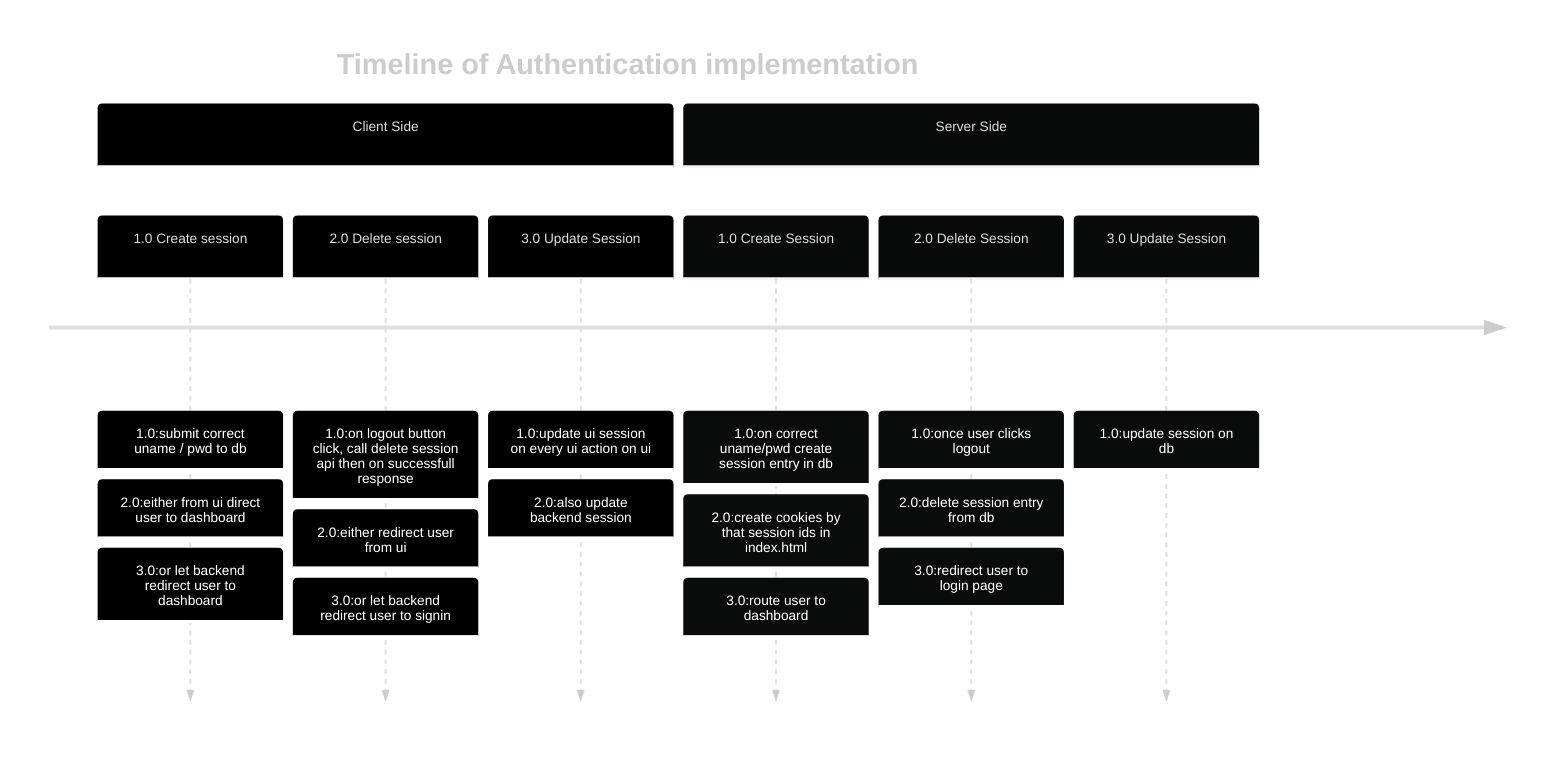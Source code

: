---
config:
  theme: neo-dark
---
timeline
    title Timeline of Authentication implementation
    section Client Side
        1.0 Create session : 1.0:submit correct uname / pwd to db : 2.0:either from ui direct user to dashboard : 3.0:or let backend redirect user to dashboard
        2.0 Delete session : 1.0:on logout button click, call delete session api then on successfull response : 2.0:either redirect user from ui : 3.0:or let backend redirect user to signin  
        3.0 Update Session : 1.0:update ui session on every ui action on ui : 2.0:also update backend session
    section Server Side
        1.0 Create Session : 1.0:on correct uname/pwd create session entry in db : 2.0:create cookies by that session ids in index.html : 3.0:route user to dashboard
        2.0 Delete Session : 1.0:once user clicks logout : 2.0:delete session entry from db : 3.0:redirect user to login page
        3.0 Update Session : 1.0:update session on db